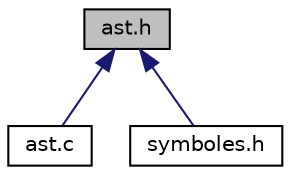 digraph "ast.h"
{
  edge [fontname="Helvetica",fontsize="10",labelfontname="Helvetica",labelfontsize="10"];
  node [fontname="Helvetica",fontsize="10",shape=record];
  Node1 [label="ast.h",height=0.2,width=0.4,color="black", fillcolor="grey75", style="filled", fontcolor="black"];
  Node1 -> Node2 [dir="back",color="midnightblue",fontsize="10",style="solid",fontname="Helvetica"];
  Node2 [label="ast.c",height=0.2,width=0.4,color="black", fillcolor="white", style="filled",URL="$ast_8c.html",tooltip="Source de l&#39;arbre de syntaxe. "];
  Node1 -> Node3 [dir="back",color="midnightblue",fontsize="10",style="solid",fontname="Helvetica"];
  Node3 [label="symboles.h",height=0.2,width=0.4,color="black", fillcolor="white", style="filled",URL="$symboles_8h_source.html"];
}
